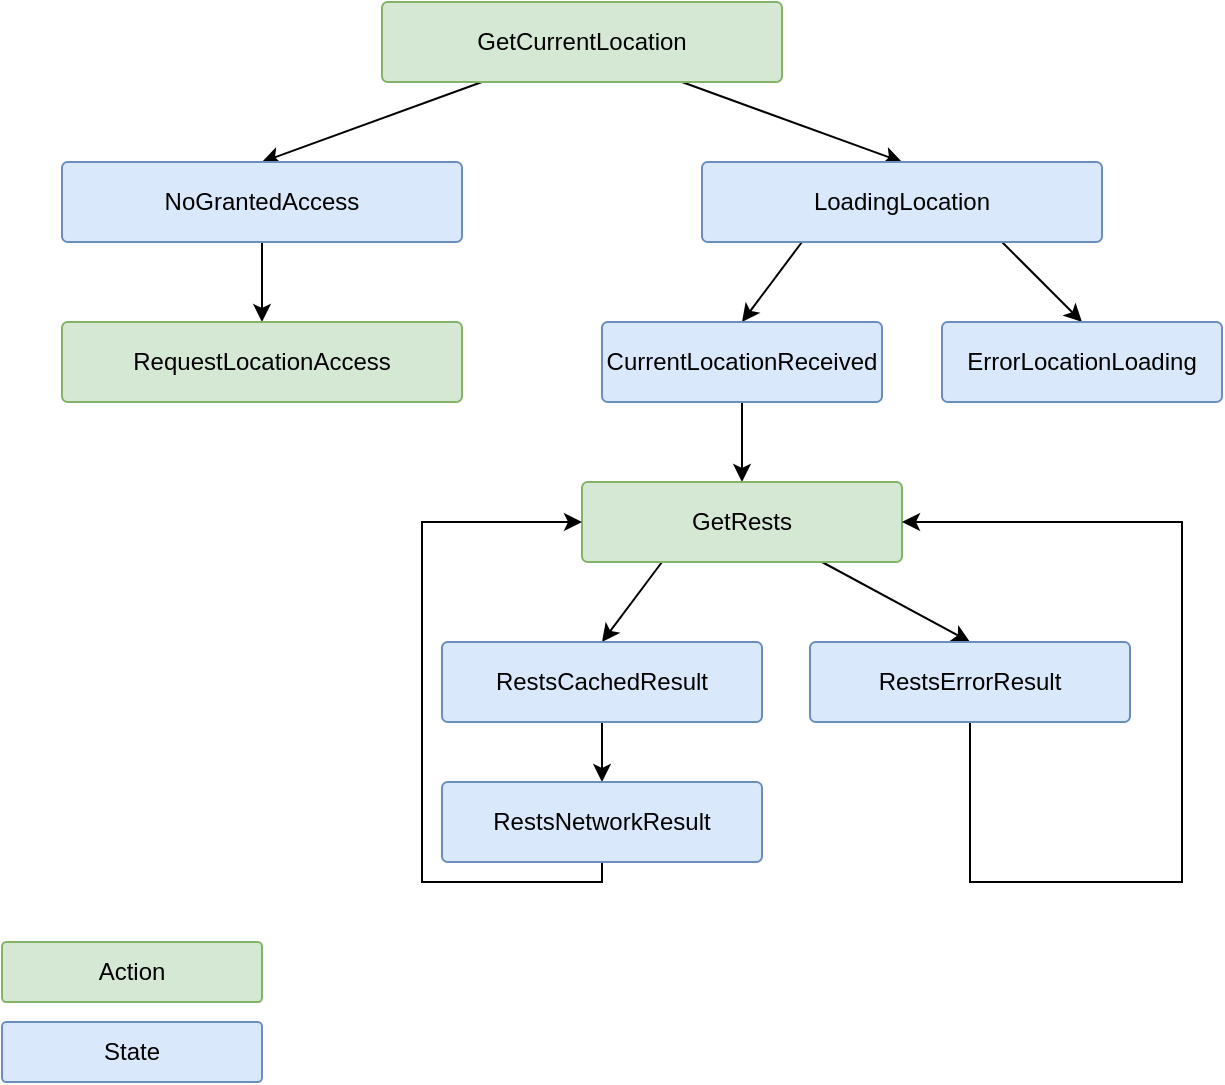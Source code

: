 <mxfile version="12.9.13" type="device"><diagram id="kzxdgoYJPQs05BJtg8wB" name="Page-1"><mxGraphModel dx="1082" dy="1220" grid="1" gridSize="10" guides="1" tooltips="1" connect="1" arrows="1" fold="1" page="1" pageScale="1" pageWidth="827" pageHeight="1169" math="0" shadow="0"><root><mxCell id="0"/><mxCell id="1" parent="0"/><mxCell id="qWCACFkUq6o4B3qByQlr-4" style="rounded=0;orthogonalLoop=1;jettySize=auto;html=1;exitX=0.75;exitY=1;exitDx=0;exitDy=0;entryX=0.5;entryY=0;entryDx=0;entryDy=0;" edge="1" parent="1" source="qWCACFkUq6o4B3qByQlr-1" target="qWCACFkUq6o4B3qByQlr-2"><mxGeometry relative="1" as="geometry"/></mxCell><mxCell id="qWCACFkUq6o4B3qByQlr-5" style="rounded=0;orthogonalLoop=1;jettySize=auto;html=1;exitX=0.25;exitY=1;exitDx=0;exitDy=0;entryX=0.5;entryY=0;entryDx=0;entryDy=0;" edge="1" parent="1" source="qWCACFkUq6o4B3qByQlr-1" target="qWCACFkUq6o4B3qByQlr-3"><mxGeometry relative="1" as="geometry"/></mxCell><mxCell id="qWCACFkUq6o4B3qByQlr-1" value="GetCurrentLocation" style="rounded=1;whiteSpace=wrap;html=1;arcSize=7;fillColor=#d5e8d4;strokeColor=#82b366;" vertex="1" parent="1"><mxGeometry x="200" y="600" width="200" height="40" as="geometry"/></mxCell><mxCell id="qWCACFkUq6o4B3qByQlr-11" style="edgeStyle=none;rounded=0;orthogonalLoop=1;jettySize=auto;html=1;exitX=0.25;exitY=1;exitDx=0;exitDy=0;entryX=0.5;entryY=0;entryDx=0;entryDy=0;" edge="1" parent="1" source="qWCACFkUq6o4B3qByQlr-2" target="qWCACFkUq6o4B3qByQlr-10"><mxGeometry relative="1" as="geometry"/></mxCell><mxCell id="qWCACFkUq6o4B3qByQlr-13" style="edgeStyle=none;rounded=0;orthogonalLoop=1;jettySize=auto;html=1;exitX=0.75;exitY=1;exitDx=0;exitDy=0;entryX=0.5;entryY=0;entryDx=0;entryDy=0;" edge="1" parent="1" source="qWCACFkUq6o4B3qByQlr-2" target="qWCACFkUq6o4B3qByQlr-12"><mxGeometry relative="1" as="geometry"/></mxCell><mxCell id="qWCACFkUq6o4B3qByQlr-2" value="LoadingLocation" style="rounded=1;whiteSpace=wrap;html=1;arcSize=7;fillColor=#dae8fc;strokeColor=#6c8ebf;" vertex="1" parent="1"><mxGeometry x="360" y="680" width="200" height="40" as="geometry"/></mxCell><mxCell id="qWCACFkUq6o4B3qByQlr-25" style="edgeStyle=none;rounded=0;orthogonalLoop=1;jettySize=auto;html=1;exitX=0.5;exitY=1;exitDx=0;exitDy=0;entryX=0.5;entryY=0;entryDx=0;entryDy=0;" edge="1" parent="1" source="qWCACFkUq6o4B3qByQlr-3" target="qWCACFkUq6o4B3qByQlr-24"><mxGeometry relative="1" as="geometry"/></mxCell><mxCell id="qWCACFkUq6o4B3qByQlr-3" value="NoGrantedAccess" style="rounded=1;whiteSpace=wrap;html=1;arcSize=7;fillColor=#dae8fc;strokeColor=#6c8ebf;" vertex="1" parent="1"><mxGeometry x="40" y="680" width="200" height="40" as="geometry"/></mxCell><mxCell id="qWCACFkUq6o4B3qByQlr-8" value="Action" style="rounded=1;whiteSpace=wrap;html=1;arcSize=7;fillColor=#d5e8d4;strokeColor=#82b366;" vertex="1" parent="1"><mxGeometry x="10" y="1070" width="130" height="30" as="geometry"/></mxCell><mxCell id="qWCACFkUq6o4B3qByQlr-9" value="State" style="rounded=1;whiteSpace=wrap;html=1;arcSize=7;fillColor=#dae8fc;strokeColor=#6c8ebf;" vertex="1" parent="1"><mxGeometry x="10" y="1110" width="130" height="30" as="geometry"/></mxCell><mxCell id="qWCACFkUq6o4B3qByQlr-15" style="edgeStyle=none;rounded=0;orthogonalLoop=1;jettySize=auto;html=1;exitX=0.5;exitY=1;exitDx=0;exitDy=0;entryX=0.5;entryY=0;entryDx=0;entryDy=0;" edge="1" parent="1" source="qWCACFkUq6o4B3qByQlr-10" target="qWCACFkUq6o4B3qByQlr-14"><mxGeometry relative="1" as="geometry"/></mxCell><mxCell id="qWCACFkUq6o4B3qByQlr-10" value="CurrentLocationReceived" style="rounded=1;whiteSpace=wrap;html=1;arcSize=7;fillColor=#dae8fc;strokeColor=#6c8ebf;" vertex="1" parent="1"><mxGeometry x="310" y="760" width="140" height="40" as="geometry"/></mxCell><mxCell id="qWCACFkUq6o4B3qByQlr-12" value="ErrorLocationLoading" style="rounded=1;whiteSpace=wrap;html=1;arcSize=7;fillColor=#dae8fc;strokeColor=#6c8ebf;" vertex="1" parent="1"><mxGeometry x="480" y="760" width="140" height="40" as="geometry"/></mxCell><mxCell id="qWCACFkUq6o4B3qByQlr-19" style="edgeStyle=none;rounded=0;orthogonalLoop=1;jettySize=auto;html=1;exitX=0.25;exitY=1;exitDx=0;exitDy=0;entryX=0.5;entryY=0;entryDx=0;entryDy=0;" edge="1" parent="1" source="qWCACFkUq6o4B3qByQlr-14" target="qWCACFkUq6o4B3qByQlr-16"><mxGeometry relative="1" as="geometry"/></mxCell><mxCell id="qWCACFkUq6o4B3qByQlr-20" style="edgeStyle=none;rounded=0;orthogonalLoop=1;jettySize=auto;html=1;exitX=0.75;exitY=1;exitDx=0;exitDy=0;entryX=0.5;entryY=0;entryDx=0;entryDy=0;" edge="1" parent="1" source="qWCACFkUq6o4B3qByQlr-14" target="qWCACFkUq6o4B3qByQlr-18"><mxGeometry relative="1" as="geometry"/></mxCell><mxCell id="qWCACFkUq6o4B3qByQlr-14" value="GetRests" style="rounded=1;whiteSpace=wrap;html=1;arcSize=7;fillColor=#d5e8d4;strokeColor=#82b366;" vertex="1" parent="1"><mxGeometry x="300" y="840" width="160" height="40" as="geometry"/></mxCell><mxCell id="qWCACFkUq6o4B3qByQlr-21" style="edgeStyle=none;rounded=0;orthogonalLoop=1;jettySize=auto;html=1;exitX=0.5;exitY=1;exitDx=0;exitDy=0;entryX=0.5;entryY=0;entryDx=0;entryDy=0;" edge="1" parent="1" source="qWCACFkUq6o4B3qByQlr-16" target="qWCACFkUq6o4B3qByQlr-17"><mxGeometry relative="1" as="geometry"/></mxCell><mxCell id="qWCACFkUq6o4B3qByQlr-16" value="RestsCachedResult" style="rounded=1;whiteSpace=wrap;html=1;arcSize=7;fillColor=#dae8fc;strokeColor=#6c8ebf;" vertex="1" parent="1"><mxGeometry x="230" y="920" width="160" height="40" as="geometry"/></mxCell><mxCell id="qWCACFkUq6o4B3qByQlr-22" style="edgeStyle=none;rounded=0;orthogonalLoop=1;jettySize=auto;html=1;exitX=0.5;exitY=1;exitDx=0;exitDy=0;entryX=0;entryY=0.5;entryDx=0;entryDy=0;" edge="1" parent="1" source="qWCACFkUq6o4B3qByQlr-17" target="qWCACFkUq6o4B3qByQlr-14"><mxGeometry relative="1" as="geometry"><mxPoint x="240" y="850" as="targetPoint"/><Array as="points"><mxPoint x="310" y="1040"/><mxPoint x="220" y="1040"/><mxPoint x="220" y="860"/></Array></mxGeometry></mxCell><mxCell id="qWCACFkUq6o4B3qByQlr-17" value="RestsNetworkResult" style="rounded=1;whiteSpace=wrap;html=1;arcSize=7;fillColor=#dae8fc;strokeColor=#6c8ebf;" vertex="1" parent="1"><mxGeometry x="230" y="990" width="160" height="40" as="geometry"/></mxCell><mxCell id="qWCACFkUq6o4B3qByQlr-23" style="edgeStyle=none;rounded=0;orthogonalLoop=1;jettySize=auto;html=1;exitX=0.5;exitY=1;exitDx=0;exitDy=0;entryX=1;entryY=0.5;entryDx=0;entryDy=0;" edge="1" parent="1" source="qWCACFkUq6o4B3qByQlr-18" target="qWCACFkUq6o4B3qByQlr-14"><mxGeometry relative="1" as="geometry"><mxPoint x="660" y="1000" as="targetPoint"/><Array as="points"><mxPoint x="494" y="1040"/><mxPoint x="600" y="1040"/><mxPoint x="600" y="860"/></Array></mxGeometry></mxCell><mxCell id="qWCACFkUq6o4B3qByQlr-18" value="RestsErrorResult" style="rounded=1;whiteSpace=wrap;html=1;arcSize=7;fillColor=#dae8fc;strokeColor=#6c8ebf;" vertex="1" parent="1"><mxGeometry x="414" y="920" width="160" height="40" as="geometry"/></mxCell><mxCell id="qWCACFkUq6o4B3qByQlr-24" value="RequestLocationAccess" style="rounded=1;whiteSpace=wrap;html=1;arcSize=7;fillColor=#d5e8d4;strokeColor=#82b366;" vertex="1" parent="1"><mxGeometry x="40" y="760" width="200" height="40" as="geometry"/></mxCell></root></mxGraphModel></diagram></mxfile>
